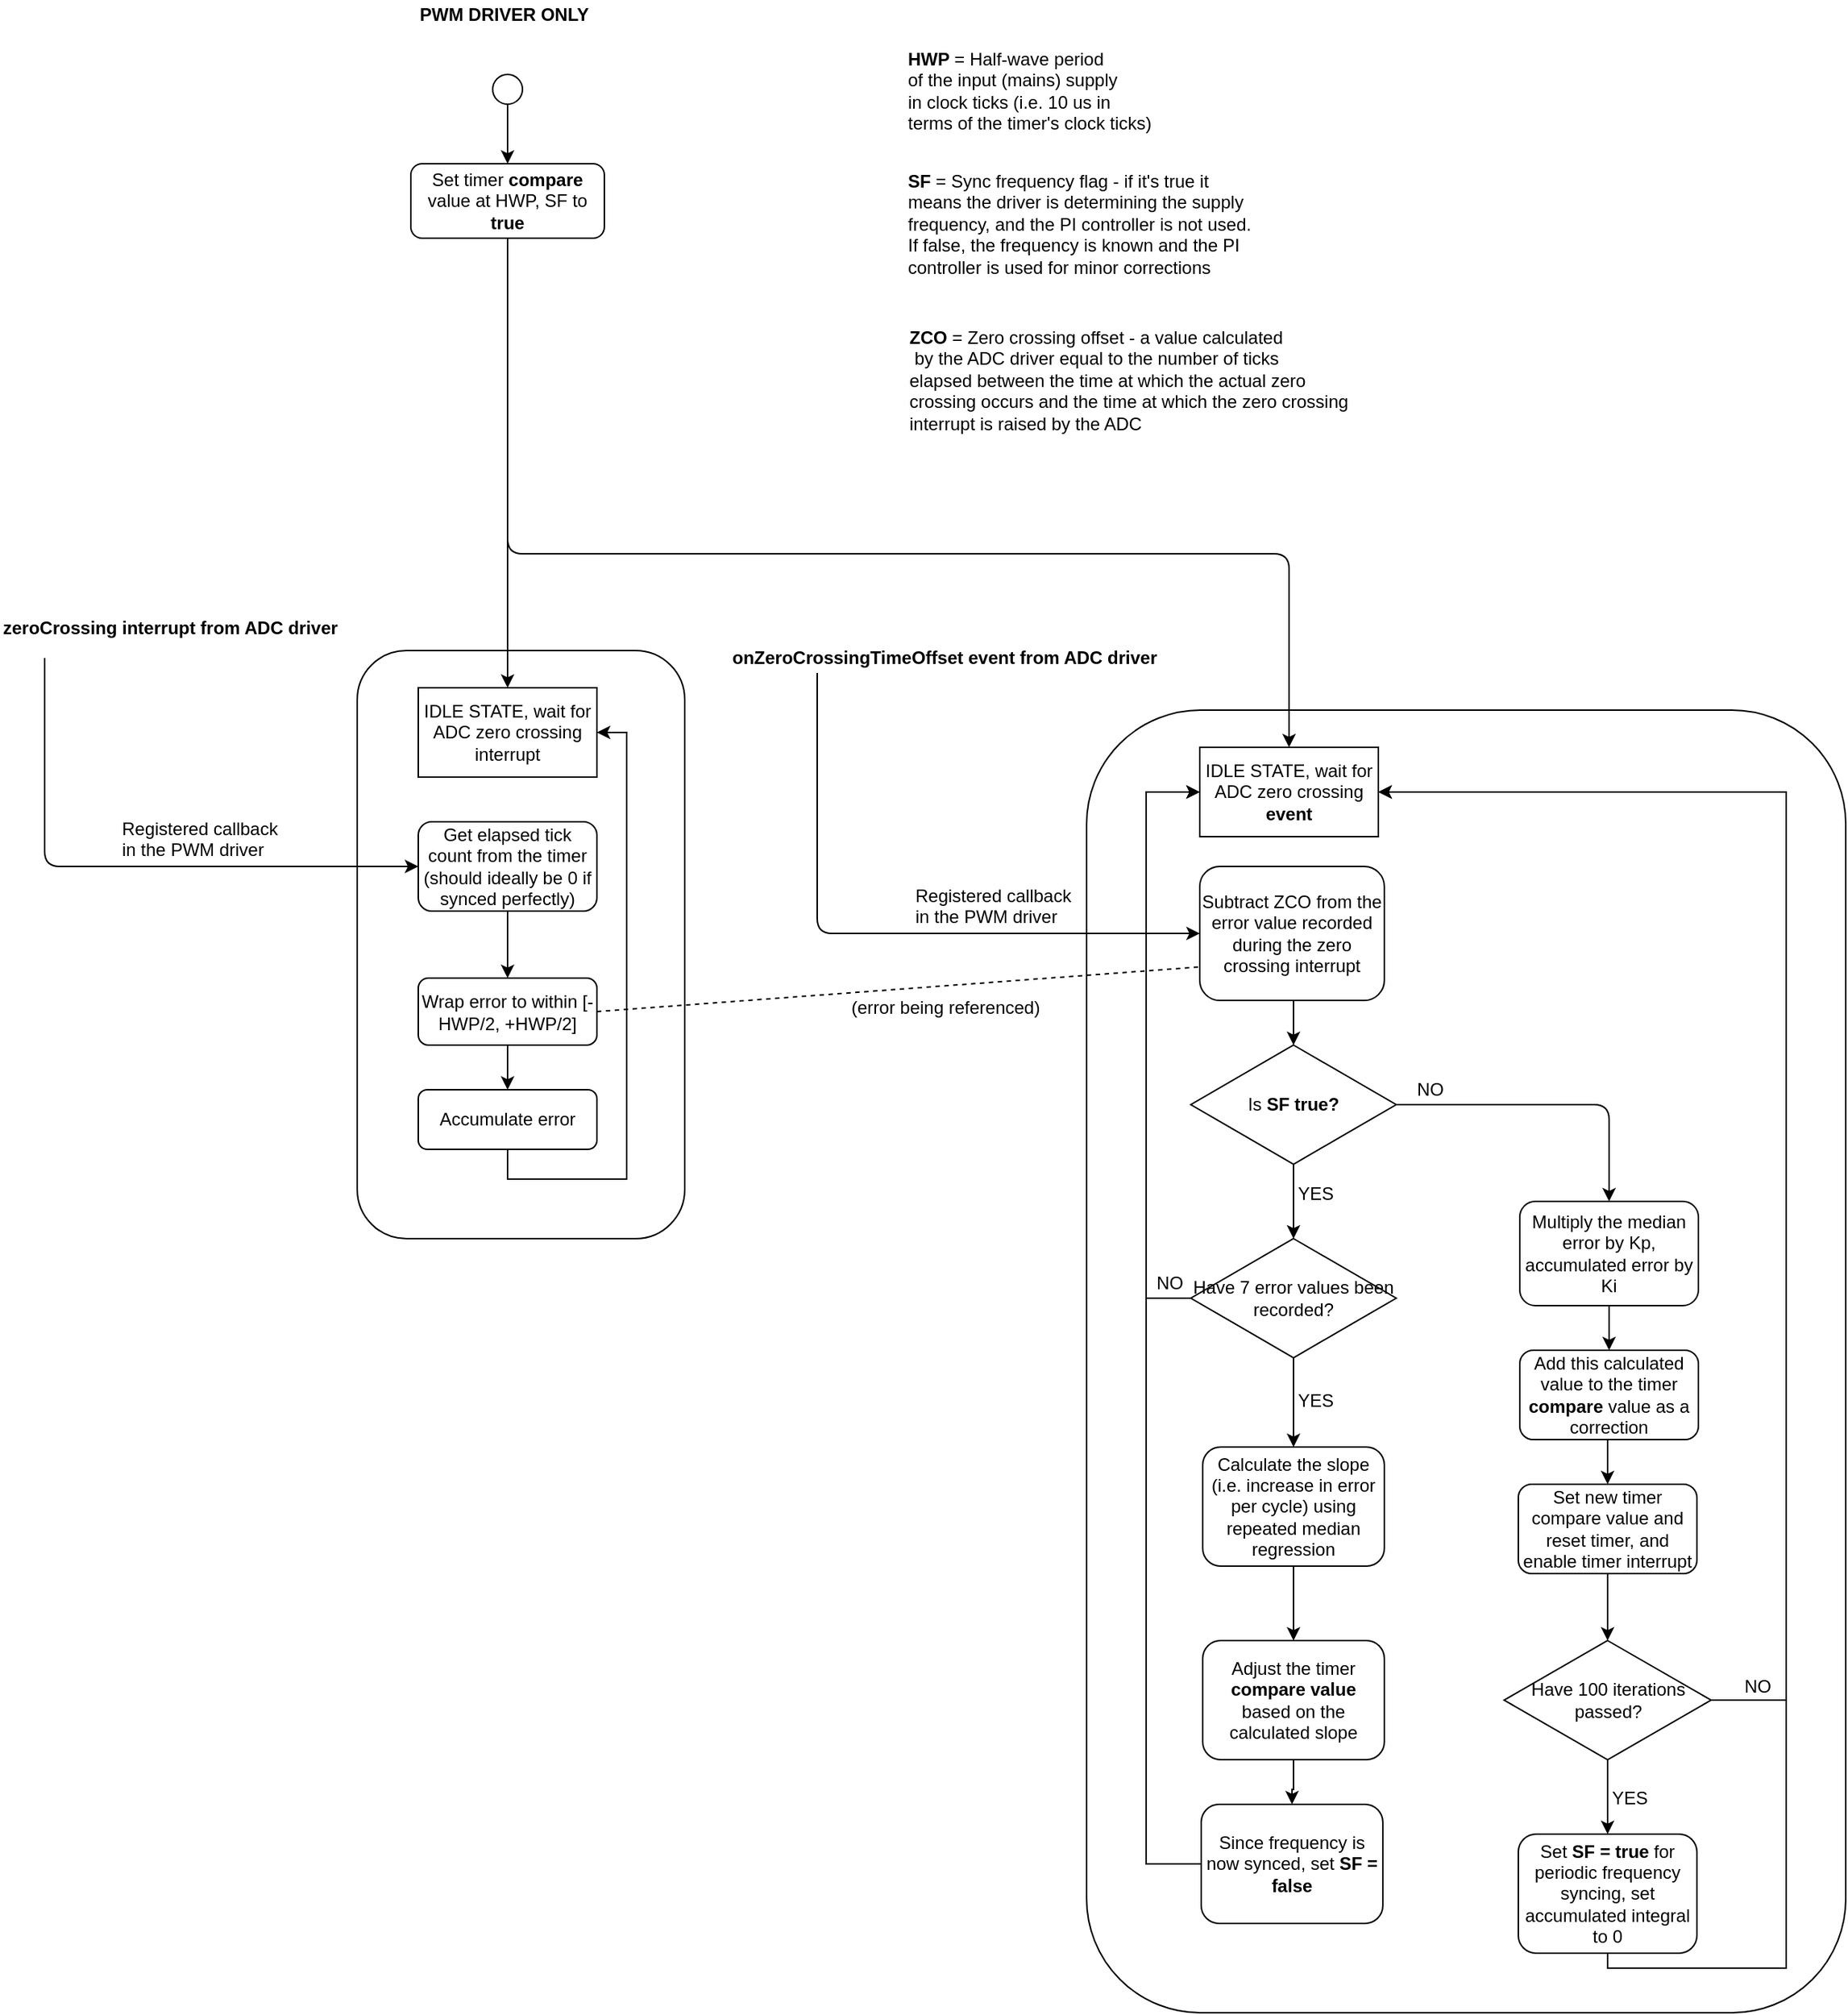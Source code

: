 <mxfile pages="1" version="11.2.8"><diagram name="Page-1" id="13e1069c-82ec-6db2-03f1-153e76fe0fe0"><mxGraphModel dx="1635" dy="855" grid="1" gridSize="10" guides="1" tooltips="1" connect="1" arrows="1" fold="1" page="1" pageScale="1" pageWidth="1100" pageHeight="850" background="#ffffff" math="0" shadow="0"><root><mxCell id="0"/><mxCell id="1" parent="0"/><mxCell id="dQjZTZ8bMQowMC6g3TXQ-9" value="" style="rounded=1;whiteSpace=wrap;html=1;" vertex="1" parent="1"><mxGeometry x="790" y="525" width="510" height="875" as="geometry"/></mxCell><mxCell id="CMldUMEvrOmCsmr6zBc9-8" value="" style="rounded=1;whiteSpace=wrap;html=1;" parent="1" vertex="1"><mxGeometry x="300" y="485" width="220" height="395" as="geometry"/></mxCell><mxCell id="CMldUMEvrOmCsmr6zBc9-1" value="" style="ellipse;whiteSpace=wrap;html=1;" parent="1" vertex="1"><mxGeometry x="391" y="98" width="20" height="20" as="geometry"/></mxCell><mxCell id="CMldUMEvrOmCsmr6zBc9-9" value="" style="edgeStyle=orthogonalEdgeStyle;rounded=0;orthogonalLoop=1;jettySize=auto;html=1;entryX=0.5;entryY=0;entryDx=0;entryDy=0;" parent="1" source="CMldUMEvrOmCsmr6zBc9-2" target="CMldUMEvrOmCsmr6zBc9-11" edge="1"><mxGeometry relative="1" as="geometry"><mxPoint x="540" y="309" as="targetPoint"/></mxGeometry></mxCell><mxCell id="CMldUMEvrOmCsmr6zBc9-2" value="Set timer &lt;b&gt;compare&lt;/b&gt; value at HWP, SF to &lt;b&gt;true&lt;/b&gt;" style="rounded=1;whiteSpace=wrap;html=1;" parent="1" vertex="1"><mxGeometry x="336" y="158" width="130" height="50" as="geometry"/></mxCell><mxCell id="CMldUMEvrOmCsmr6zBc9-3" value="" style="endArrow=classic;html=1;exitX=0.5;exitY=1;exitDx=0;exitDy=0;entryX=0.5;entryY=0;entryDx=0;entryDy=0;" parent="1" source="CMldUMEvrOmCsmr6zBc9-1" target="CMldUMEvrOmCsmr6zBc9-2" edge="1"><mxGeometry width="50" height="50" relative="1" as="geometry"><mxPoint x="336" y="508" as="sourcePoint"/><mxPoint x="386" y="458" as="targetPoint"/></mxGeometry></mxCell><mxCell id="CMldUMEvrOmCsmr6zBc9-14" value="" style="edgeStyle=orthogonalEdgeStyle;rounded=0;orthogonalLoop=1;jettySize=auto;html=1;" parent="1" source="CMldUMEvrOmCsmr6zBc9-4" target="CMldUMEvrOmCsmr6zBc9-13" edge="1"><mxGeometry relative="1" as="geometry"/></mxCell><mxCell id="CMldUMEvrOmCsmr6zBc9-4" value="Get elapsed tick count from the timer (should ideally be 0 if synced perfectly)" style="rounded=1;whiteSpace=wrap;html=1;" parent="1" vertex="1"><mxGeometry x="341" y="600" width="120" height="60" as="geometry"/></mxCell><mxCell id="CMldUMEvrOmCsmr6zBc9-28" style="edgeStyle=orthogonalEdgeStyle;rounded=0;orthogonalLoop=1;jettySize=auto;html=1;exitX=0.5;exitY=1;exitDx=0;exitDy=0;entryX=0.5;entryY=0;entryDx=0;entryDy=0;" parent="1" source="CMldUMEvrOmCsmr6zBc9-13" target="CMldUMEvrOmCsmr6zBc9-17" edge="1"><mxGeometry relative="1" as="geometry"/></mxCell><mxCell id="CMldUMEvrOmCsmr6zBc9-13" value="Wrap error to within [-HWP/2, +HWP/2]" style="rounded=1;whiteSpace=wrap;html=1;" parent="1" vertex="1"><mxGeometry x="341" y="705" width="120" height="45" as="geometry"/></mxCell><mxCell id="CMldUMEvrOmCsmr6zBc9-5" value="&lt;b&gt;PWM DRIVER ONLY&lt;/b&gt;" style="text;html=1;resizable=0;points=[];autosize=1;align=left;verticalAlign=top;spacingTop=-4;" parent="1" vertex="1"><mxGeometry x="340" y="48" width="130" height="10" as="geometry"/></mxCell><mxCell id="CMldUMEvrOmCsmr6zBc9-6" value="" style="endArrow=classic;html=1;entryX=0;entryY=0.5;entryDx=0;entryDy=0;" parent="1" target="CMldUMEvrOmCsmr6zBc9-4" edge="1"><mxGeometry width="50" height="50" relative="1" as="geometry"><mxPoint x="90" y="490" as="sourcePoint"/><mxPoint x="320" y="620" as="targetPoint"/><Array as="points"><mxPoint x="90" y="540"/><mxPoint x="90" y="630"/></Array></mxGeometry></mxCell><mxCell id="CMldUMEvrOmCsmr6zBc9-7" value="&lt;b&gt;zeroCrossing interrupt from ADC driver&lt;/b&gt;" style="text;html=1;resizable=0;points=[];autosize=1;align=left;verticalAlign=top;spacingTop=-4;" parent="1" vertex="1"><mxGeometry x="60" y="460" width="240" height="10" as="geometry"/></mxCell><mxCell id="CMldUMEvrOmCsmr6zBc9-11" value="IDLE STATE, wait for ADC zero crossing interrupt" style="rounded=0;whiteSpace=wrap;html=1;" parent="1" vertex="1"><mxGeometry x="341" y="510" width="120" height="60" as="geometry"/></mxCell><mxCell id="CMldUMEvrOmCsmr6zBc9-12" value="Registered callback &lt;br&gt;in the PWM driver" style="text;html=1;resizable=0;points=[];autosize=1;align=left;verticalAlign=top;spacingTop=-4;" parent="1" vertex="1"><mxGeometry x="140" y="595" width="120" height="30" as="geometry"/></mxCell><mxCell id="CMldUMEvrOmCsmr6zBc9-16" value="&lt;b&gt;HWP &lt;/b&gt;= Half-wave period &lt;br&gt;of the input (mains) supply&lt;br&gt;in clock ticks (i.e. 10 us in&amp;nbsp;&lt;br&gt;terms of the timer's clock ticks)" style="text;html=1;resizable=0;points=[];autosize=1;align=left;verticalAlign=top;spacingTop=-4;" parent="1" vertex="1"><mxGeometry x="668" y="78" width="180" height="50" as="geometry"/></mxCell><mxCell id="dQjZTZ8bMQowMC6g3TXQ-5" style="edgeStyle=orthogonalEdgeStyle;rounded=0;orthogonalLoop=1;jettySize=auto;html=1;exitX=0.5;exitY=1;exitDx=0;exitDy=0;entryX=1;entryY=0.5;entryDx=0;entryDy=0;" edge="1" parent="1" source="CMldUMEvrOmCsmr6zBc9-17" target="CMldUMEvrOmCsmr6zBc9-11"><mxGeometry relative="1" as="geometry"><Array as="points"><mxPoint x="401" y="840"/><mxPoint x="481" y="840"/><mxPoint x="481" y="540"/></Array></mxGeometry></mxCell><mxCell id="CMldUMEvrOmCsmr6zBc9-17" value="Accumulate error" style="rounded=1;whiteSpace=wrap;html=1;" parent="1" vertex="1"><mxGeometry x="341" y="780" width="120" height="40" as="geometry"/></mxCell><mxCell id="dQjZTZ8bMQowMC6g3TXQ-1" value="&lt;b&gt;SF&lt;/b&gt; = Sync frequency flag - if it's true it&lt;br&gt;means the driver is determining the supply&lt;br&gt;frequency, and the PI controller is not used.&lt;br&gt;If false, the frequency is known and the PI&lt;br&gt;controller is used for minor corrections" style="text;html=1;resizable=0;points=[];autosize=1;align=left;verticalAlign=top;spacingTop=-4;" vertex="1" parent="1"><mxGeometry x="668" y="160" width="250" height="70" as="geometry"/></mxCell><mxCell id="dQjZTZ8bMQowMC6g3TXQ-6" value="" style="endArrow=classic;html=1;entryX=0;entryY=0.5;entryDx=0;entryDy=0;" edge="1" parent="1" target="dQjZTZ8bMQowMC6g3TXQ-13"><mxGeometry width="50" height="50" relative="1" as="geometry"><mxPoint x="609" y="500" as="sourcePoint"/><mxPoint x="860" y="640" as="targetPoint"/><Array as="points"><mxPoint x="609" y="550"/><mxPoint x="609" y="675"/></Array></mxGeometry></mxCell><mxCell id="dQjZTZ8bMQowMC6g3TXQ-7" value="&lt;span style=&quot;font-size: 12px&quot;&gt;&lt;b&gt;onZeroCrossingTimeOffset event&amp;nbsp;&lt;/b&gt;&lt;/span&gt;&lt;b&gt;from ADC driver&lt;/b&gt;" style="text;html=1;resizable=0;points=[];autosize=1;align=left;verticalAlign=top;spacingTop=-4;" vertex="1" parent="1"><mxGeometry x="550" y="480" width="300" height="10" as="geometry"/></mxCell><mxCell id="dQjZTZ8bMQowMC6g3TXQ-8" value="Registered callback &lt;br&gt;in the PWM driver" style="text;html=1;resizable=0;points=[];autosize=1;align=left;verticalAlign=top;spacingTop=-4;" vertex="1" parent="1"><mxGeometry x="673" y="640" width="120" height="30" as="geometry"/></mxCell><mxCell id="dQjZTZ8bMQowMC6g3TXQ-10" value="IDLE STATE, wait for ADC zero crossing &lt;b&gt;event&lt;/b&gt;" style="rounded=0;whiteSpace=wrap;html=1;" vertex="1" parent="1"><mxGeometry x="866" y="550" width="120" height="60" as="geometry"/></mxCell><mxCell id="dQjZTZ8bMQowMC6g3TXQ-12" value="" style="endArrow=classic;html=1;entryX=0.5;entryY=0;entryDx=0;entryDy=0;exitX=0.5;exitY=1;exitDx=0;exitDy=0;" edge="1" parent="1" source="CMldUMEvrOmCsmr6zBc9-2" target="dQjZTZ8bMQowMC6g3TXQ-10"><mxGeometry width="50" height="50" relative="1" as="geometry"><mxPoint x="406" y="760" as="sourcePoint"/><mxPoint x="80" y="1240" as="targetPoint"/><Array as="points"><mxPoint x="401" y="420"/><mxPoint x="680" y="420"/><mxPoint x="926" y="420"/></Array></mxGeometry></mxCell><mxCell id="dQjZTZ8bMQowMC6g3TXQ-19" style="edgeStyle=orthogonalEdgeStyle;rounded=0;orthogonalLoop=1;jettySize=auto;html=1;exitX=0.5;exitY=1;exitDx=0;exitDy=0;entryX=0.5;entryY=0;entryDx=0;entryDy=0;" edge="1" parent="1" source="dQjZTZ8bMQowMC6g3TXQ-13" target="dQjZTZ8bMQowMC6g3TXQ-18"><mxGeometry relative="1" as="geometry"/></mxCell><mxCell id="dQjZTZ8bMQowMC6g3TXQ-13" value="Subtract ZCO from the error value recorded during the zero crossing interrupt" style="rounded=1;whiteSpace=wrap;html=1;" vertex="1" parent="1"><mxGeometry x="866" y="630" width="124" height="90" as="geometry"/></mxCell><mxCell id="dQjZTZ8bMQowMC6g3TXQ-15" value="&lt;b&gt;ZCO &lt;/b&gt;= Zero crossing offset - a value calculated&lt;br&gt;&amp;nbsp;by the ADC driver equal to the number of ticks&lt;br&gt;elapsed between the time at which the actual zero&lt;br&gt;crossing occurs and the time at which the zero crossing&lt;br&gt;interrupt is raised by the ADC" style="text;html=1;resizable=0;points=[];autosize=1;align=left;verticalAlign=top;spacingTop=-4;" vertex="1" parent="1"><mxGeometry x="669" y="265" width="310" height="70" as="geometry"/></mxCell><mxCell id="dQjZTZ8bMQowMC6g3TXQ-18" value="Is &lt;b&gt;SF true?&lt;/b&gt;" style="rhombus;whiteSpace=wrap;html=1;" vertex="1" parent="1"><mxGeometry x="860" y="750" width="138" height="80" as="geometry"/></mxCell><mxCell id="dQjZTZ8bMQowMC6g3TXQ-21" value="Have 7 error values been recorded?" style="rhombus;whiteSpace=wrap;html=1;" vertex="1" parent="1"><mxGeometry x="860" y="880" width="138" height="80" as="geometry"/></mxCell><mxCell id="dQjZTZ8bMQowMC6g3TXQ-25" value="" style="group" vertex="1" connectable="0" parent="1"><mxGeometry x="830" y="580" width="35" height="340" as="geometry"/></mxCell><mxCell id="dQjZTZ8bMQowMC6g3TXQ-23" style="edgeStyle=orthogonalEdgeStyle;rounded=0;orthogonalLoop=1;jettySize=auto;html=1;exitX=0;exitY=0.5;exitDx=0;exitDy=0;entryX=0;entryY=0.5;entryDx=0;entryDy=0;" edge="1" parent="dQjZTZ8bMQowMC6g3TXQ-25" source="dQjZTZ8bMQowMC6g3TXQ-21" target="dQjZTZ8bMQowMC6g3TXQ-10"><mxGeometry relative="1" as="geometry"><Array as="points"><mxPoint y="340"/><mxPoint/></Array></mxGeometry></mxCell><mxCell id="dQjZTZ8bMQowMC6g3TXQ-24" value="NO" style="text;html=1;resizable=0;points=[];autosize=1;align=left;verticalAlign=top;spacingTop=-4;" vertex="1" parent="dQjZTZ8bMQowMC6g3TXQ-25"><mxGeometry x="5" y="320" width="30" height="10" as="geometry"/></mxCell><mxCell id="dQjZTZ8bMQowMC6g3TXQ-30" value="" style="edgeStyle=orthogonalEdgeStyle;rounded=0;orthogonalLoop=1;jettySize=auto;html=1;" edge="1" parent="1" source="dQjZTZ8bMQowMC6g3TXQ-26" target="dQjZTZ8bMQowMC6g3TXQ-29"><mxGeometry relative="1" as="geometry"/></mxCell><mxCell id="dQjZTZ8bMQowMC6g3TXQ-26" value="Calculate the slope (i.e. increase in error per cycle) using repeated median regression" style="rounded=1;whiteSpace=wrap;html=1;" vertex="1" parent="1"><mxGeometry x="868" y="1020" width="122" height="80" as="geometry"/></mxCell><mxCell id="dQjZTZ8bMQowMC6g3TXQ-32" value="" style="edgeStyle=orthogonalEdgeStyle;rounded=0;orthogonalLoop=1;jettySize=auto;html=1;" edge="1" parent="1" source="dQjZTZ8bMQowMC6g3TXQ-29" target="dQjZTZ8bMQowMC6g3TXQ-31"><mxGeometry relative="1" as="geometry"/></mxCell><mxCell id="dQjZTZ8bMQowMC6g3TXQ-29" value="Adjust the timer &lt;b&gt;compare value &lt;/b&gt;based on the calculated slope" style="rounded=1;whiteSpace=wrap;html=1;" vertex="1" parent="1"><mxGeometry x="868" y="1150" width="122" height="80" as="geometry"/></mxCell><mxCell id="dQjZTZ8bMQowMC6g3TXQ-33" style="edgeStyle=orthogonalEdgeStyle;rounded=0;orthogonalLoop=1;jettySize=auto;html=1;exitX=0;exitY=0.5;exitDx=0;exitDy=0;entryX=0;entryY=0.5;entryDx=0;entryDy=0;" edge="1" parent="1" source="dQjZTZ8bMQowMC6g3TXQ-31" target="dQjZTZ8bMQowMC6g3TXQ-10"><mxGeometry relative="1" as="geometry"><Array as="points"><mxPoint x="830" y="1300"/><mxPoint x="830" y="580"/></Array></mxGeometry></mxCell><mxCell id="dQjZTZ8bMQowMC6g3TXQ-31" value="Since frequency is now synced, set &lt;b&gt;SF = false&lt;/b&gt;" style="rounded=1;whiteSpace=wrap;html=1;" vertex="1" parent="1"><mxGeometry x="867" y="1260" width="122" height="80" as="geometry"/></mxCell><mxCell id="dQjZTZ8bMQowMC6g3TXQ-35" value="" style="group" vertex="1" connectable="0" parent="1"><mxGeometry x="930" y="840" width="40" height="10" as="geometry"/></mxCell><mxCell id="dQjZTZ8bMQowMC6g3TXQ-22" style="edgeStyle=orthogonalEdgeStyle;rounded=0;orthogonalLoop=1;jettySize=auto;html=1;exitX=0.5;exitY=1;exitDx=0;exitDy=0;" edge="1" parent="dQjZTZ8bMQowMC6g3TXQ-35" source="dQjZTZ8bMQowMC6g3TXQ-18" target="dQjZTZ8bMQowMC6g3TXQ-21"><mxGeometry relative="1" as="geometry"/></mxCell><mxCell id="dQjZTZ8bMQowMC6g3TXQ-34" value="YES" style="text;html=1;resizable=0;points=[];autosize=1;align=left;verticalAlign=top;spacingTop=-4;" vertex="1" parent="dQjZTZ8bMQowMC6g3TXQ-35"><mxGeometry width="40" height="10" as="geometry"/></mxCell><mxCell id="dQjZTZ8bMQowMC6g3TXQ-36" value="" style="group" vertex="1" connectable="0" parent="1"><mxGeometry x="930" y="979" width="40" height="10" as="geometry"/></mxCell><mxCell id="dQjZTZ8bMQowMC6g3TXQ-27" style="edgeStyle=orthogonalEdgeStyle;rounded=0;orthogonalLoop=1;jettySize=auto;html=1;exitX=0.5;exitY=1;exitDx=0;exitDy=0;entryX=0.5;entryY=0;entryDx=0;entryDy=0;" edge="1" parent="dQjZTZ8bMQowMC6g3TXQ-36" source="dQjZTZ8bMQowMC6g3TXQ-21" target="dQjZTZ8bMQowMC6g3TXQ-26"><mxGeometry relative="1" as="geometry"/></mxCell><mxCell id="dQjZTZ8bMQowMC6g3TXQ-28" value="YES" style="text;html=1;resizable=0;points=[];autosize=1;align=left;verticalAlign=top;spacingTop=-4;" vertex="1" parent="dQjZTZ8bMQowMC6g3TXQ-36"><mxGeometry width="40" height="10" as="geometry"/></mxCell><mxCell id="dQjZTZ8bMQowMC6g3TXQ-37" value="" style="group" vertex="1" connectable="0" parent="1"><mxGeometry x="630" y="715" width="140" height="10" as="geometry"/></mxCell><mxCell id="dQjZTZ8bMQowMC6g3TXQ-16" value="" style="endArrow=none;dashed=1;html=1;entryX=0;entryY=0.75;entryDx=0;entryDy=0;exitX=1;exitY=0.5;exitDx=0;exitDy=0;" edge="1" parent="dQjZTZ8bMQowMC6g3TXQ-37" source="CMldUMEvrOmCsmr6zBc9-13" target="dQjZTZ8bMQowMC6g3TXQ-13"><mxGeometry width="50" height="50" relative="1" as="geometry"><mxPoint x="-570" y="275" as="sourcePoint"/><mxPoint x="-520" y="225" as="targetPoint"/></mxGeometry></mxCell><mxCell id="dQjZTZ8bMQowMC6g3TXQ-17" value="(error being referenced)" style="text;html=1;resizable=0;points=[];autosize=1;align=left;verticalAlign=top;spacingTop=-4;" vertex="1" parent="dQjZTZ8bMQowMC6g3TXQ-37"><mxGeometry width="140" height="10" as="geometry"/></mxCell><mxCell id="dQjZTZ8bMQowMC6g3TXQ-46" style="edgeStyle=orthogonalEdgeStyle;rounded=0;orthogonalLoop=1;jettySize=auto;html=1;exitX=0.5;exitY=1;exitDx=0;exitDy=0;entryX=0.5;entryY=0;entryDx=0;entryDy=0;" edge="1" parent="1" source="dQjZTZ8bMQowMC6g3TXQ-38" target="dQjZTZ8bMQowMC6g3TXQ-39"><mxGeometry relative="1" as="geometry"/></mxCell><mxCell id="dQjZTZ8bMQowMC6g3TXQ-38" value="Multiply the median error by Kp, accumulated error by Ki" style="rounded=1;whiteSpace=wrap;html=1;" vertex="1" parent="1"><mxGeometry x="1081" y="855" width="120" height="70" as="geometry"/></mxCell><mxCell id="dQjZTZ8bMQowMC6g3TXQ-47" style="edgeStyle=orthogonalEdgeStyle;rounded=0;orthogonalLoop=1;jettySize=auto;html=1;exitX=0.5;exitY=1;exitDx=0;exitDy=0;entryX=0.5;entryY=0;entryDx=0;entryDy=0;" edge="1" parent="1" source="dQjZTZ8bMQowMC6g3TXQ-39" target="dQjZTZ8bMQowMC6g3TXQ-40"><mxGeometry relative="1" as="geometry"/></mxCell><mxCell id="dQjZTZ8bMQowMC6g3TXQ-39" value="Add this calculated value to the timer &lt;b&gt;compare &lt;/b&gt;value as a correction" style="rounded=1;whiteSpace=wrap;html=1;" vertex="1" parent="1"><mxGeometry x="1081" y="955" width="120" height="60" as="geometry"/></mxCell><mxCell id="dQjZTZ8bMQowMC6g3TXQ-51" style="edgeStyle=orthogonalEdgeStyle;rounded=0;orthogonalLoop=1;jettySize=auto;html=1;exitX=0.5;exitY=1;exitDx=0;exitDy=0;entryX=0.5;entryY=0;entryDx=0;entryDy=0;" edge="1" parent="1" source="dQjZTZ8bMQowMC6g3TXQ-40" target="dQjZTZ8bMQowMC6g3TXQ-50"><mxGeometry relative="1" as="geometry"/></mxCell><mxCell id="dQjZTZ8bMQowMC6g3TXQ-40" value="Set new timer compare value and reset timer, and enable timer interrupt" style="rounded=1;whiteSpace=wrap;html=1;" vertex="1" parent="1"><mxGeometry x="1080" y="1045" width="120" height="60" as="geometry"/></mxCell><mxCell id="dQjZTZ8bMQowMC6g3TXQ-44" value="" style="group" vertex="1" connectable="0" parent="1"><mxGeometry x="1010" y="770" width="131" height="20" as="geometry"/></mxCell><mxCell id="dQjZTZ8bMQowMC6g3TXQ-42" value="" style="endArrow=classic;html=1;entryX=0.5;entryY=0;entryDx=0;entryDy=0;exitX=1;exitY=0.5;exitDx=0;exitDy=0;" edge="1" parent="dQjZTZ8bMQowMC6g3TXQ-44" source="dQjZTZ8bMQowMC6g3TXQ-18" target="dQjZTZ8bMQowMC6g3TXQ-38"><mxGeometry width="50" height="50" relative="1" as="geometry"><mxPoint x="-950" y="690" as="sourcePoint"/><mxPoint x="-900" y="640" as="targetPoint"/><Array as="points"><mxPoint x="131" y="20"/></Array></mxGeometry></mxCell><mxCell id="dQjZTZ8bMQowMC6g3TXQ-43" value="NO" style="text;html=1;resizable=0;points=[];autosize=1;align=left;verticalAlign=top;spacingTop=-4;" vertex="1" parent="dQjZTZ8bMQowMC6g3TXQ-44"><mxGeometry width="30" height="10" as="geometry"/></mxCell><mxCell id="dQjZTZ8bMQowMC6g3TXQ-50" value="Have 100 iterations passed?" style="rhombus;whiteSpace=wrap;html=1;rounded=0;" vertex="1" parent="1"><mxGeometry x="1070.5" y="1150" width="139" height="80" as="geometry"/></mxCell><mxCell id="dQjZTZ8bMQowMC6g3TXQ-60" style="edgeStyle=orthogonalEdgeStyle;rounded=0;orthogonalLoop=1;jettySize=auto;html=1;exitX=0.5;exitY=1;exitDx=0;exitDy=0;entryX=1;entryY=0.5;entryDx=0;entryDy=0;" edge="1" parent="1" source="dQjZTZ8bMQowMC6g3TXQ-52" target="dQjZTZ8bMQowMC6g3TXQ-10"><mxGeometry relative="1" as="geometry"><Array as="points"><mxPoint x="1140" y="1370"/><mxPoint x="1260" y="1370"/><mxPoint x="1260" y="580"/></Array></mxGeometry></mxCell><mxCell id="dQjZTZ8bMQowMC6g3TXQ-52" value="Set &lt;b&gt;SF = true &lt;/b&gt;for periodic frequency syncing, set accumulated integral to 0" style="rounded=1;whiteSpace=wrap;html=1;" vertex="1" parent="1"><mxGeometry x="1080" y="1280" width="120" height="80" as="geometry"/></mxCell><mxCell id="dQjZTZ8bMQowMC6g3TXQ-57" value="" style="group" vertex="1" connectable="0" parent="1"><mxGeometry x="1230" y="580" width="30" height="780" as="geometry"/></mxCell><mxCell id="dQjZTZ8bMQowMC6g3TXQ-55" style="edgeStyle=orthogonalEdgeStyle;rounded=0;orthogonalLoop=1;jettySize=auto;html=1;exitX=1;exitY=0.5;exitDx=0;exitDy=0;entryX=1;entryY=0.5;entryDx=0;entryDy=0;" edge="1" parent="dQjZTZ8bMQowMC6g3TXQ-57" source="dQjZTZ8bMQowMC6g3TXQ-50" target="dQjZTZ8bMQowMC6g3TXQ-10"><mxGeometry relative="1" as="geometry"><Array as="points"><mxPoint x="30" y="610"/><mxPoint x="30"/></Array></mxGeometry></mxCell><mxCell id="dQjZTZ8bMQowMC6g3TXQ-56" value="NO" style="text;html=1;resizable=0;points=[];autosize=1;align=left;verticalAlign=top;spacingTop=-4;" vertex="1" parent="dQjZTZ8bMQowMC6g3TXQ-57"><mxGeometry y="591" width="30" height="10" as="geometry"/></mxCell><mxCell id="dQjZTZ8bMQowMC6g3TXQ-59" value="" style="group" vertex="1" connectable="0" parent="1"><mxGeometry x="1141" y="1246" width="40" height="10" as="geometry"/></mxCell><mxCell id="dQjZTZ8bMQowMC6g3TXQ-53" style="edgeStyle=orthogonalEdgeStyle;rounded=0;orthogonalLoop=1;jettySize=auto;html=1;exitX=0.5;exitY=1;exitDx=0;exitDy=0;entryX=0.5;entryY=0;entryDx=0;entryDy=0;" edge="1" parent="dQjZTZ8bMQowMC6g3TXQ-59" source="dQjZTZ8bMQowMC6g3TXQ-50" target="dQjZTZ8bMQowMC6g3TXQ-52"><mxGeometry relative="1" as="geometry"/></mxCell><mxCell id="dQjZTZ8bMQowMC6g3TXQ-58" value="YES" style="text;html=1;resizable=0;points=[];autosize=1;align=left;verticalAlign=top;spacingTop=-4;" vertex="1" parent="dQjZTZ8bMQowMC6g3TXQ-59"><mxGeometry width="40" height="10" as="geometry"/></mxCell></root></mxGraphModel></diagram></mxfile>